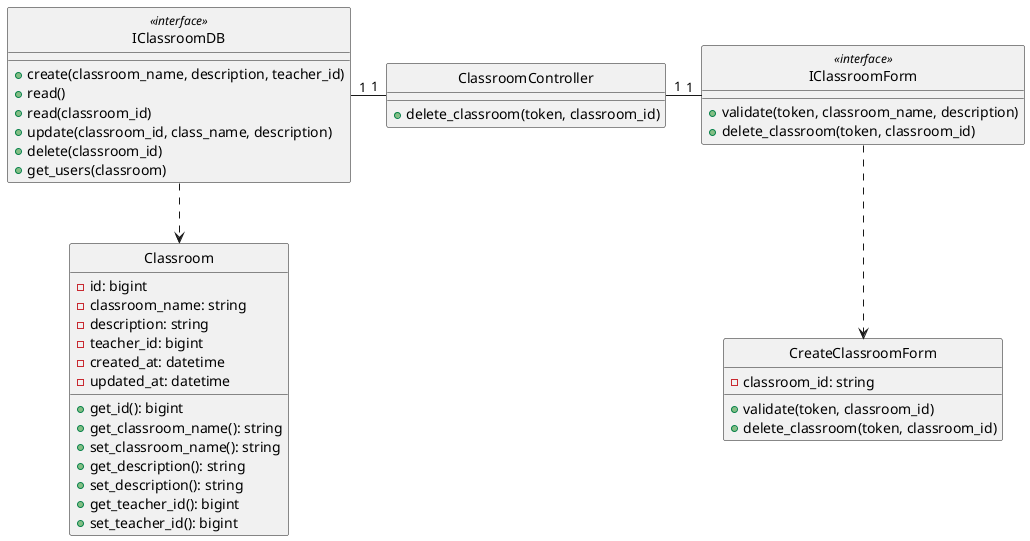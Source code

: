 @startuml deleteClass

class Classroom {
    - id: bigint
    - classroom_name: string
    - description: string
    - teacher_id: bigint
    - created_at: datetime
    - updated_at: datetime

    + get_id(): bigint
    + get_classroom_name(): string
    + set_classroom_name(): string
    + get_description(): string
    + set_description(): string
    + get_teacher_id(): bigint
    + set_teacher_id(): bigint
}

class IClassroomDB <<interface>> {
    + create(classroom_name, description, teacher_id)
    + read()
    + read(classroom_id)
    + update(classroom_id, class_name, description)
    + delete(classroom_id)
    + get_users(classroom)
}

class CreateClassroomForm {
    - classroom_id: string

    + validate(token, classroom_id)
    + delete_classroom(token, classroom_id)
}

class IClassroomForm <<interface>> {
    + validate(token, classroom_name, description)
    + delete_classroom(token, classroom_id)
}

class ClassroomController {
    + delete_classroom(token, classroom_id)
}

hide Classroom circle
hide IClassroomDB <<interface>> circle
hide CreateClassroomForm circle
hide IClassroomForm <<interface>> circle
hide ClassroomController circle

IClassroomDB -down.> Classroom
IClassroomForm .down.> CreateClassroomForm
ClassroomController "1"-left-"1" IClassroomDB
IClassroomForm "1"-left-"1" ClassroomController


@enduml
